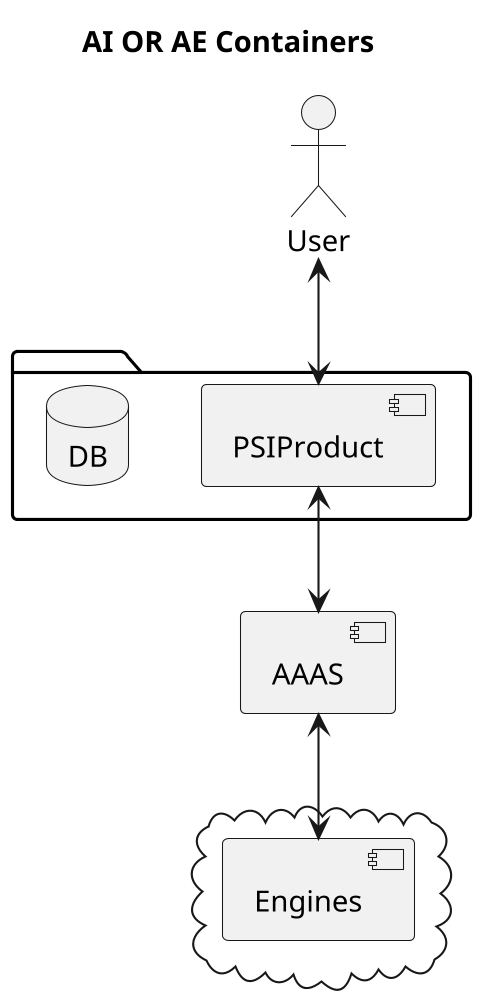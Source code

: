 @startuml
skinparam dpi 200
skinparam backgroundColor transparent

title AI OR AE Containers

actor User
package {
    component PSIProduct as PSI
    database DB
}
component AAAS as 3as
cloud {
  component Engines as engine
}

User <--> PSI
PSI <--> 3as
3as <--> engine

@enduml